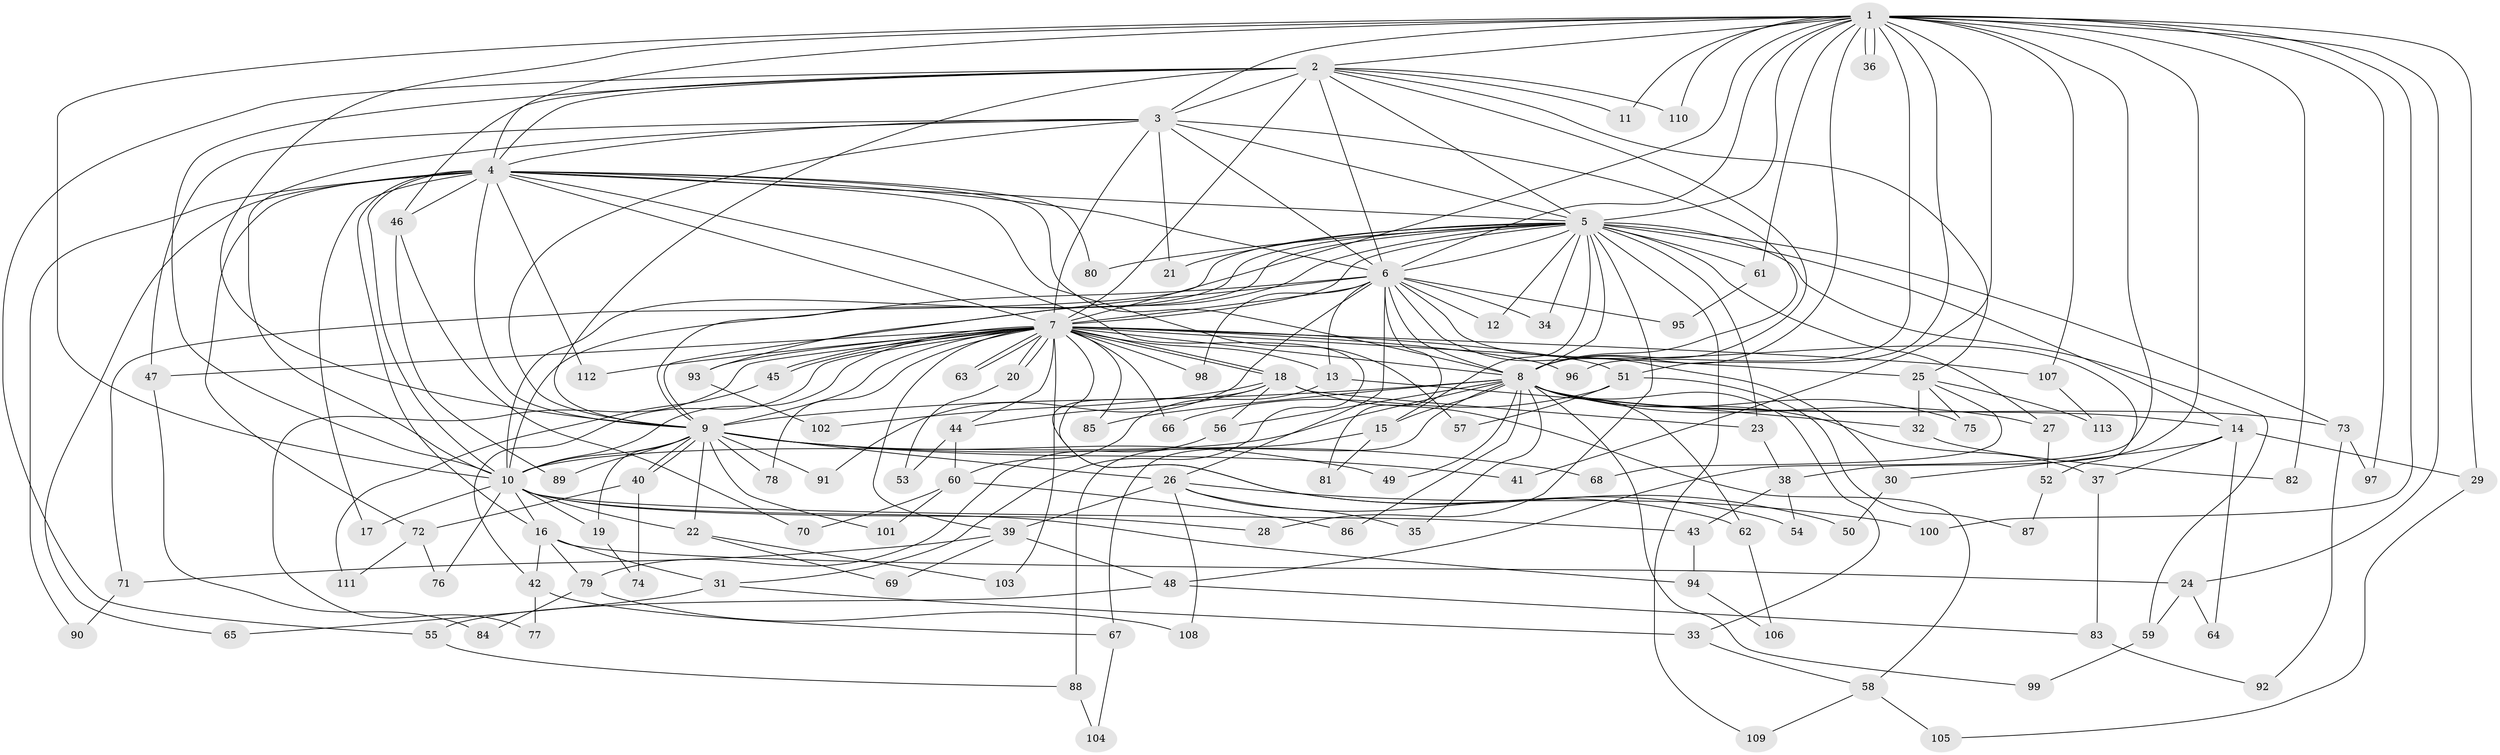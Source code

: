 // Generated by graph-tools (version 1.1) at 2025/01/03/09/25 03:01:33]
// undirected, 113 vertices, 251 edges
graph export_dot {
graph [start="1"]
  node [color=gray90,style=filled];
  1;
  2;
  3;
  4;
  5;
  6;
  7;
  8;
  9;
  10;
  11;
  12;
  13;
  14;
  15;
  16;
  17;
  18;
  19;
  20;
  21;
  22;
  23;
  24;
  25;
  26;
  27;
  28;
  29;
  30;
  31;
  32;
  33;
  34;
  35;
  36;
  37;
  38;
  39;
  40;
  41;
  42;
  43;
  44;
  45;
  46;
  47;
  48;
  49;
  50;
  51;
  52;
  53;
  54;
  55;
  56;
  57;
  58;
  59;
  60;
  61;
  62;
  63;
  64;
  65;
  66;
  67;
  68;
  69;
  70;
  71;
  72;
  73;
  74;
  75;
  76;
  77;
  78;
  79;
  80;
  81;
  82;
  83;
  84;
  85;
  86;
  87;
  88;
  89;
  90;
  91;
  92;
  93;
  94;
  95;
  96;
  97;
  98;
  99;
  100;
  101;
  102;
  103;
  104;
  105;
  106;
  107;
  108;
  109;
  110;
  111;
  112;
  113;
  1 -- 2;
  1 -- 3;
  1 -- 4;
  1 -- 5;
  1 -- 6;
  1 -- 7;
  1 -- 8;
  1 -- 9;
  1 -- 10;
  1 -- 11;
  1 -- 24;
  1 -- 29;
  1 -- 36;
  1 -- 36;
  1 -- 38;
  1 -- 41;
  1 -- 48;
  1 -- 51;
  1 -- 61;
  1 -- 82;
  1 -- 96;
  1 -- 97;
  1 -- 100;
  1 -- 107;
  1 -- 110;
  2 -- 3;
  2 -- 4;
  2 -- 5;
  2 -- 6;
  2 -- 7;
  2 -- 8;
  2 -- 9;
  2 -- 10;
  2 -- 11;
  2 -- 25;
  2 -- 46;
  2 -- 55;
  2 -- 110;
  3 -- 4;
  3 -- 5;
  3 -- 6;
  3 -- 7;
  3 -- 8;
  3 -- 9;
  3 -- 10;
  3 -- 21;
  3 -- 47;
  4 -- 5;
  4 -- 6;
  4 -- 7;
  4 -- 8;
  4 -- 9;
  4 -- 10;
  4 -- 16;
  4 -- 17;
  4 -- 31;
  4 -- 46;
  4 -- 57;
  4 -- 65;
  4 -- 72;
  4 -- 80;
  4 -- 90;
  4 -- 112;
  5 -- 6;
  5 -- 7;
  5 -- 8;
  5 -- 9;
  5 -- 10;
  5 -- 12;
  5 -- 14;
  5 -- 15;
  5 -- 21;
  5 -- 23;
  5 -- 27;
  5 -- 28;
  5 -- 34;
  5 -- 59;
  5 -- 61;
  5 -- 71;
  5 -- 73;
  5 -- 80;
  5 -- 93;
  5 -- 109;
  6 -- 7;
  6 -- 8;
  6 -- 9;
  6 -- 10;
  6 -- 12;
  6 -- 13;
  6 -- 26;
  6 -- 30;
  6 -- 34;
  6 -- 52;
  6 -- 81;
  6 -- 91;
  6 -- 95;
  6 -- 98;
  7 -- 8;
  7 -- 9;
  7 -- 10;
  7 -- 13;
  7 -- 18;
  7 -- 18;
  7 -- 20;
  7 -- 20;
  7 -- 25;
  7 -- 39;
  7 -- 42;
  7 -- 44;
  7 -- 45;
  7 -- 45;
  7 -- 47;
  7 -- 50;
  7 -- 51;
  7 -- 63;
  7 -- 63;
  7 -- 66;
  7 -- 77;
  7 -- 78;
  7 -- 85;
  7 -- 93;
  7 -- 96;
  7 -- 98;
  7 -- 103;
  7 -- 107;
  7 -- 112;
  8 -- 9;
  8 -- 10;
  8 -- 14;
  8 -- 15;
  8 -- 27;
  8 -- 33;
  8 -- 35;
  8 -- 37;
  8 -- 49;
  8 -- 56;
  8 -- 62;
  8 -- 67;
  8 -- 73;
  8 -- 75;
  8 -- 85;
  8 -- 86;
  8 -- 99;
  9 -- 10;
  9 -- 19;
  9 -- 22;
  9 -- 26;
  9 -- 40;
  9 -- 40;
  9 -- 41;
  9 -- 49;
  9 -- 68;
  9 -- 78;
  9 -- 89;
  9 -- 91;
  9 -- 101;
  10 -- 16;
  10 -- 17;
  10 -- 19;
  10 -- 22;
  10 -- 28;
  10 -- 43;
  10 -- 76;
  10 -- 94;
  13 -- 32;
  13 -- 60;
  14 -- 29;
  14 -- 30;
  14 -- 37;
  14 -- 64;
  15 -- 81;
  15 -- 88;
  16 -- 24;
  16 -- 31;
  16 -- 42;
  16 -- 79;
  18 -- 23;
  18 -- 44;
  18 -- 54;
  18 -- 56;
  18 -- 58;
  18 -- 102;
  19 -- 74;
  20 -- 53;
  22 -- 69;
  22 -- 103;
  23 -- 38;
  24 -- 59;
  24 -- 64;
  25 -- 32;
  25 -- 68;
  25 -- 75;
  25 -- 113;
  26 -- 35;
  26 -- 39;
  26 -- 62;
  26 -- 100;
  26 -- 108;
  27 -- 52;
  29 -- 105;
  30 -- 50;
  31 -- 33;
  31 -- 65;
  32 -- 82;
  33 -- 58;
  37 -- 83;
  38 -- 43;
  38 -- 54;
  39 -- 48;
  39 -- 69;
  39 -- 71;
  40 -- 72;
  40 -- 74;
  42 -- 67;
  42 -- 77;
  43 -- 94;
  44 -- 53;
  44 -- 60;
  45 -- 111;
  46 -- 70;
  46 -- 89;
  47 -- 84;
  48 -- 55;
  48 -- 83;
  51 -- 57;
  51 -- 66;
  51 -- 87;
  52 -- 87;
  55 -- 88;
  56 -- 79;
  58 -- 105;
  58 -- 109;
  59 -- 99;
  60 -- 70;
  60 -- 86;
  60 -- 101;
  61 -- 95;
  62 -- 106;
  67 -- 104;
  71 -- 90;
  72 -- 76;
  72 -- 111;
  73 -- 92;
  73 -- 97;
  79 -- 84;
  79 -- 108;
  83 -- 92;
  88 -- 104;
  93 -- 102;
  94 -- 106;
  107 -- 113;
}
